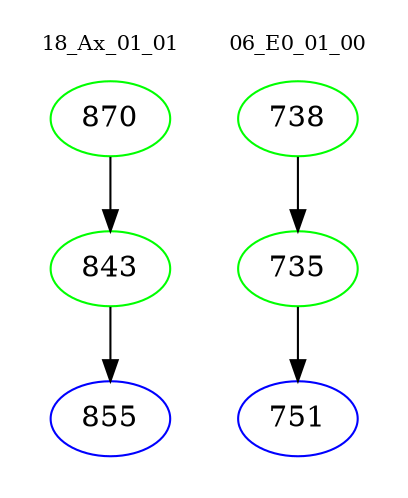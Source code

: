 digraph{
subgraph cluster_0 {
color = white
label = "18_Ax_01_01";
fontsize=10;
T0_870 [label="870", color="green"]
T0_870 -> T0_843 [color="black"]
T0_843 [label="843", color="green"]
T0_843 -> T0_855 [color="black"]
T0_855 [label="855", color="blue"]
}
subgraph cluster_1 {
color = white
label = "06_E0_01_00";
fontsize=10;
T1_738 [label="738", color="green"]
T1_738 -> T1_735 [color="black"]
T1_735 [label="735", color="green"]
T1_735 -> T1_751 [color="black"]
T1_751 [label="751", color="blue"]
}
}
